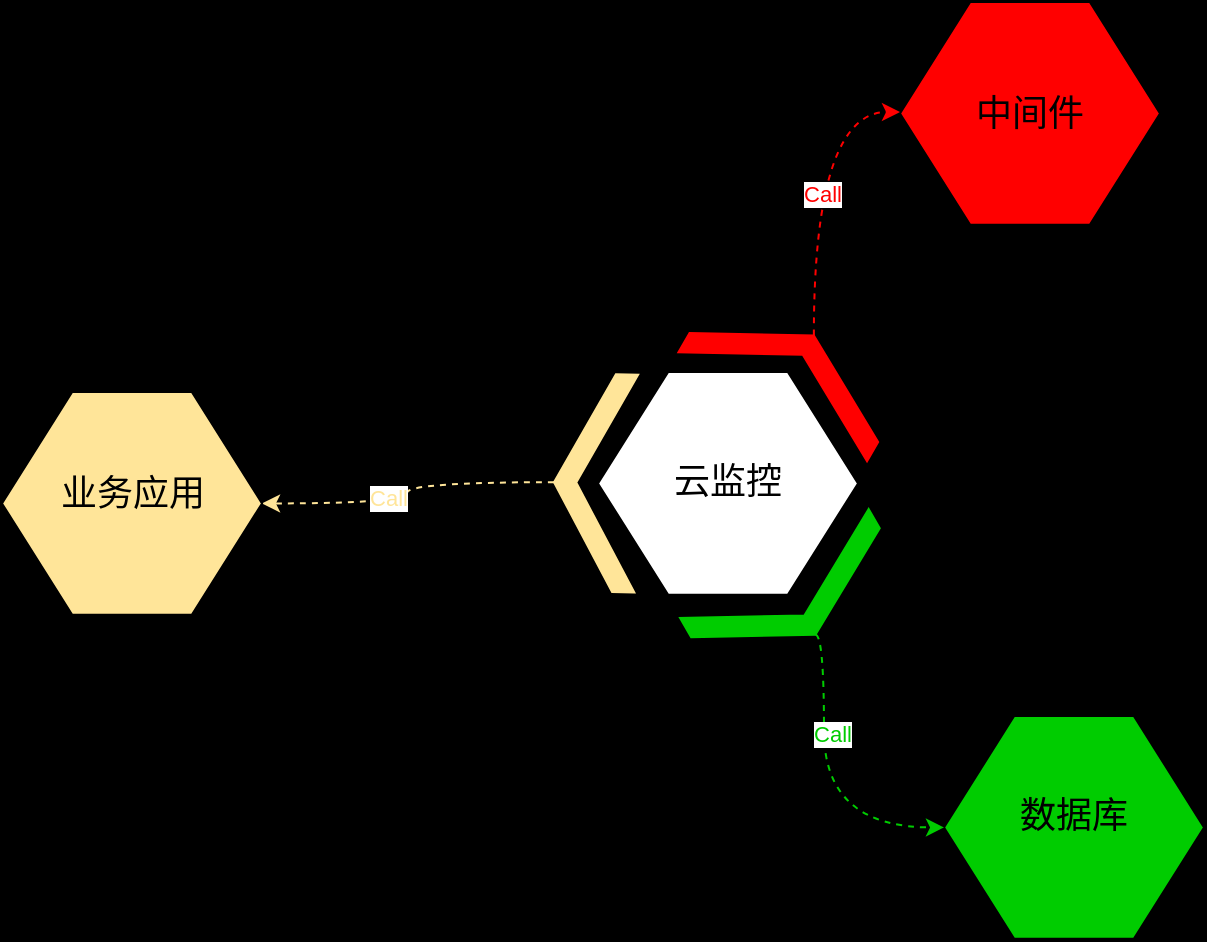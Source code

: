 <mxfile version="24.7.7">
  <diagram name="第 1 页" id="2kuI5vqeoujSwtPeEiwz">
    <mxGraphModel dx="954" dy="530" grid="0" gridSize="10" guides="1" tooltips="1" connect="1" arrows="1" fold="1" page="1" pageScale="1" pageWidth="827" pageHeight="1169" background="#000000" math="0" shadow="0">
      <root>
        <mxCell id="0" />
        <mxCell id="1" parent="0" />
        <mxCell id="egfz6zBa7lYmq5XDyndJ-3" value="" style="html=1;shadow=0;dashed=0;align=center;verticalAlign=middle;shape=mxgraph.arrows2.arrow;dy=0;dx=30;notch=30;direction=west;rotation=120;fillColor=#FF0000;strokeColor=#FF0000;" parent="1" vertex="1">
          <mxGeometry x="464.09" y="275.14" width="41.12" height="108.89" as="geometry" />
        </mxCell>
        <mxCell id="egfz6zBa7lYmq5XDyndJ-12" value="" style="verticalLabelPosition=bottom;verticalAlign=top;html=1;shape=hexagon;perimeter=hexagonPerimeter2;arcSize=6;size=0.27;" parent="1" vertex="1">
          <mxGeometry x="387" y="330" width="130" height="111.43" as="geometry" />
        </mxCell>
        <mxCell id="egfz6zBa7lYmq5XDyndJ-26" style="edgeStyle=orthogonalEdgeStyle;rounded=0;orthogonalLoop=1;jettySize=auto;html=1;exitX=1;exitY=0.5;exitDx=0;exitDy=0;exitPerimeter=0;entryX=1;entryY=0.5;entryDx=0;entryDy=0;curved=1;dashed=1;strokeColor=#FFE599;" parent="1" source="egfz6zBa7lYmq5XDyndJ-13" target="egfz6zBa7lYmq5XDyndJ-22" edge="1">
          <mxGeometry relative="1" as="geometry" />
        </mxCell>
        <mxCell id="egfz6zBa7lYmq5XDyndJ-27" value="&lt;font color=&quot;#ffe599&quot;&gt;Call&lt;/font&gt;" style="edgeLabel;html=1;align=center;verticalAlign=middle;resizable=0;points=[];strokeColor=#FFE599;" parent="egfz6zBa7lYmq5XDyndJ-26" vertex="1" connectable="0">
          <mxGeometry x="0.198" y="-3" relative="1" as="geometry">
            <mxPoint as="offset" />
          </mxGeometry>
        </mxCell>
        <mxCell id="egfz6zBa7lYmq5XDyndJ-13" value="" style="html=1;shadow=0;dashed=0;align=center;verticalAlign=middle;shape=mxgraph.arrows2.arrow;dy=0;dx=30;notch=30;direction=south;rotation=91;fillColor=#FFE599;strokeColor=#FFE599;" parent="1" vertex="1">
          <mxGeometry x="331.115" y="364.885" width="108.89" height="41.12" as="geometry" />
        </mxCell>
        <mxCell id="egfz6zBa7lYmq5XDyndJ-14" value="" style="html=1;shadow=0;dashed=0;align=center;verticalAlign=middle;shape=mxgraph.arrows2.arrow;dy=0;dx=30;notch=30;direction=north;rotation=150;strokeColor=#00CC00;fillColor=#00CC00;" parent="1" vertex="1">
          <mxGeometry x="431.005" y="423.005" width="108.89" height="41.12" as="geometry" />
        </mxCell>
        <mxCell id="egfz6zBa7lYmq5XDyndJ-15" value="&lt;font style=&quot;font-size: 18px;&quot;&gt;云监控&lt;/font&gt;" style="text;html=1;align=center;verticalAlign=middle;whiteSpace=wrap;rounded=0;" parent="1" vertex="1">
          <mxGeometry x="422" y="370.45" width="60" height="30" as="geometry" />
        </mxCell>
        <mxCell id="egfz6zBa7lYmq5XDyndJ-17" value="" style="verticalLabelPosition=bottom;verticalAlign=top;html=1;shape=hexagon;perimeter=hexagonPerimeter2;arcSize=6;size=0.27;fillColor=#FF0000;" parent="1" vertex="1">
          <mxGeometry x="538" y="145" width="130" height="111.43" as="geometry" />
        </mxCell>
        <mxCell id="egfz6zBa7lYmq5XDyndJ-18" value="&lt;font style=&quot;font-size: 18px;&quot;&gt;中间件&lt;/font&gt;" style="text;html=1;align=center;verticalAlign=middle;whiteSpace=wrap;rounded=0;" parent="1" vertex="1">
          <mxGeometry x="573" y="185.71" width="60" height="30" as="geometry" />
        </mxCell>
        <mxCell id="egfz6zBa7lYmq5XDyndJ-19" value="" style="verticalLabelPosition=bottom;verticalAlign=top;html=1;shape=hexagon;perimeter=hexagonPerimeter2;arcSize=6;size=0.27;fillColor=#00CC00;" parent="1" vertex="1">
          <mxGeometry x="560" y="502" width="130" height="111.43" as="geometry" />
        </mxCell>
        <mxCell id="egfz6zBa7lYmq5XDyndJ-20" value="&lt;font style=&quot;font-size: 18px;&quot;&gt;数据库&lt;/font&gt;" style="text;html=1;align=center;verticalAlign=middle;whiteSpace=wrap;rounded=0;" parent="1" vertex="1">
          <mxGeometry x="595" y="537" width="60" height="30" as="geometry" />
        </mxCell>
        <mxCell id="egfz6zBa7lYmq5XDyndJ-22" value="" style="verticalLabelPosition=bottom;verticalAlign=top;html=1;shape=hexagon;perimeter=hexagonPerimeter2;arcSize=6;size=0.27;fillColor=#FFE599;" parent="1" vertex="1">
          <mxGeometry x="89" y="340" width="130" height="111.43" as="geometry" />
        </mxCell>
        <mxCell id="egfz6zBa7lYmq5XDyndJ-23" value="&lt;font style=&quot;font-size: 18px;&quot;&gt;业务应用&lt;/font&gt;" style="text;html=1;align=center;verticalAlign=middle;whiteSpace=wrap;rounded=0;" parent="1" vertex="1">
          <mxGeometry x="116.5" y="376" width="75" height="30" as="geometry" />
        </mxCell>
        <mxCell id="egfz6zBa7lYmq5XDyndJ-29" style="edgeStyle=orthogonalEdgeStyle;rounded=0;orthogonalLoop=1;jettySize=auto;html=1;exitX=1;exitY=0.5;exitDx=0;exitDy=0;exitPerimeter=0;entryX=0;entryY=0.5;entryDx=0;entryDy=0;curved=1;dashed=1;strokeColor=#FF0000;" parent="1" source="egfz6zBa7lYmq5XDyndJ-3" target="egfz6zBa7lYmq5XDyndJ-17" edge="1">
          <mxGeometry relative="1" as="geometry">
            <Array as="points">
              <mxPoint x="495" y="200" />
              <mxPoint x="538" y="200" />
            </Array>
          </mxGeometry>
        </mxCell>
        <mxCell id="egfz6zBa7lYmq5XDyndJ-30" value="&lt;font color=&quot;#ff0000&quot;&gt;Call&lt;/font&gt;" style="edgeLabel;html=1;align=center;verticalAlign=middle;resizable=0;points=[];" parent="egfz6zBa7lYmq5XDyndJ-29" vertex="1" connectable="0">
          <mxGeometry x="-0.084" y="-4" relative="1" as="geometry">
            <mxPoint as="offset" />
          </mxGeometry>
        </mxCell>
        <mxCell id="egfz6zBa7lYmq5XDyndJ-31" style="edgeStyle=orthogonalEdgeStyle;rounded=0;orthogonalLoop=1;jettySize=auto;html=1;exitX=1;exitY=0.5;exitDx=0;exitDy=0;exitPerimeter=0;elbow=vertical;curved=1;strokeColor=#00CC00;dashed=1;entryX=0;entryY=0.5;entryDx=0;entryDy=0;" parent="1" source="egfz6zBa7lYmq5XDyndJ-14" target="egfz6zBa7lYmq5XDyndJ-19" edge="1">
          <mxGeometry relative="1" as="geometry">
            <mxPoint x="550" y="570" as="targetPoint" />
            <Array as="points">
              <mxPoint x="500" y="461" />
              <mxPoint x="500" y="558" />
            </Array>
          </mxGeometry>
        </mxCell>
        <mxCell id="egfz6zBa7lYmq5XDyndJ-32" value="&lt;font color=&quot;#00cc00&quot;&gt;Call&lt;/font&gt;" style="edgeLabel;html=1;align=center;verticalAlign=middle;resizable=0;points=[];" parent="egfz6zBa7lYmq5XDyndJ-31" vertex="1" connectable="0">
          <mxGeometry x="-0.013" y="1" relative="1" as="geometry">
            <mxPoint x="3" y="-25" as="offset" />
          </mxGeometry>
        </mxCell>
      </root>
    </mxGraphModel>
  </diagram>
</mxfile>
